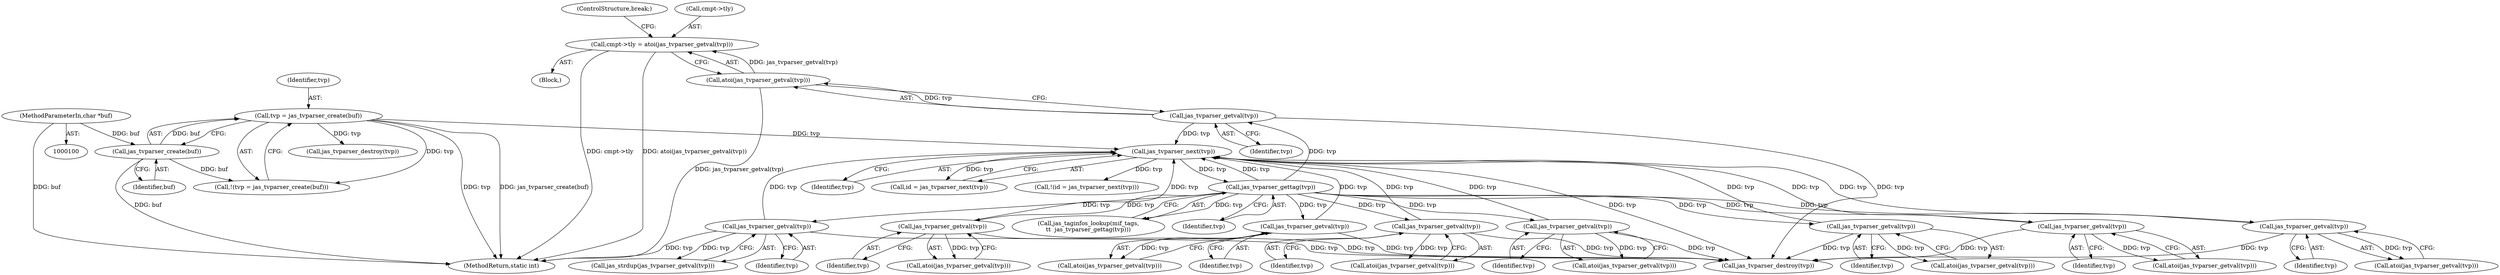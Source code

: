 digraph "0_jasper_df5d2867e8004e51e18b89865bc4aa69229227b3@pointer" {
"1000200" [label="(Call,cmpt->tly = atoi(jas_tvparser_getval(tvp)))"];
"1000204" [label="(Call,atoi(jas_tvparser_getval(tvp)))"];
"1000205" [label="(Call,jas_tvparser_getval(tvp))"];
"1000186" [label="(Call,jas_tvparser_gettag(tvp))"];
"1000178" [label="(Call,jas_tvparser_next(tvp))"];
"1000259" [label="(Call,jas_tvparser_getval(tvp))"];
"1000250" [label="(Call,jas_tvparser_getval(tvp))"];
"1000232" [label="(Call,jas_tvparser_getval(tvp))"];
"1000168" [label="(Call,tvp = jas_tvparser_create(buf))"];
"1000170" [label="(Call,jas_tvparser_create(buf))"];
"1000102" [label="(MethodParameterIn,char *buf)"];
"1000196" [label="(Call,jas_tvparser_getval(tvp))"];
"1000241" [label="(Call,jas_tvparser_getval(tvp))"];
"1000214" [label="(Call,jas_tvparser_getval(tvp))"];
"1000270" [label="(Call,jas_tvparser_getval(tvp))"];
"1000223" [label="(Call,jas_tvparser_getval(tvp))"];
"1000249" [label="(Call,atoi(jas_tvparser_getval(tvp)))"];
"1000189" [label="(Block,)"];
"1000206" [label="(Identifier,tvp)"];
"1000184" [label="(Call,jas_taginfos_lookup(mif_tags,\n\t\t  jas_tvparser_gettag(tvp)))"];
"1000277" [label="(Call,jas_tvparser_destroy(tvp))"];
"1000102" [label="(MethodParameterIn,char *buf)"];
"1000204" [label="(Call,atoi(jas_tvparser_getval(tvp)))"];
"1000170" [label="(Call,jas_tvparser_create(buf))"];
"1000179" [label="(Identifier,tvp)"];
"1000223" [label="(Call,jas_tvparser_getval(tvp))"];
"1000232" [label="(Call,jas_tvparser_getval(tvp))"];
"1000197" [label="(Identifier,tvp)"];
"1000242" [label="(Identifier,tvp)"];
"1000251" [label="(Identifier,tvp)"];
"1000167" [label="(Call,!(tvp = jas_tvparser_create(buf)))"];
"1000196" [label="(Call,jas_tvparser_getval(tvp))"];
"1000270" [label="(Call,jas_tvparser_getval(tvp))"];
"1000205" [label="(Call,jas_tvparser_getval(tvp))"];
"1000240" [label="(Call,atoi(jas_tvparser_getval(tvp)))"];
"1000311" [label="(Call,jas_tvparser_destroy(tvp))"];
"1000213" [label="(Call,atoi(jas_tvparser_getval(tvp)))"];
"1000207" [label="(ControlStructure,break;)"];
"1000178" [label="(Call,jas_tvparser_next(tvp))"];
"1000258" [label="(Call,atoi(jas_tvparser_getval(tvp)))"];
"1000260" [label="(Identifier,tvp)"];
"1000186" [label="(Call,jas_tvparser_gettag(tvp))"];
"1000176" [label="(Call,id = jas_tvparser_next(tvp))"];
"1000187" [label="(Identifier,tvp)"];
"1000168" [label="(Call,tvp = jas_tvparser_create(buf))"];
"1000241" [label="(Call,jas_tvparser_getval(tvp))"];
"1000200" [label="(Call,cmpt->tly = atoi(jas_tvparser_getval(tvp)))"];
"1000269" [label="(Call,jas_strdup(jas_tvparser_getval(tvp)))"];
"1000175" [label="(Call,!(id = jas_tvparser_next(tvp)))"];
"1000231" [label="(Call,atoi(jas_tvparser_getval(tvp)))"];
"1000259" [label="(Call,jas_tvparser_getval(tvp))"];
"1000222" [label="(Call,atoi(jas_tvparser_getval(tvp)))"];
"1000224" [label="(Identifier,tvp)"];
"1000195" [label="(Call,atoi(jas_tvparser_getval(tvp)))"];
"1000214" [label="(Call,jas_tvparser_getval(tvp))"];
"1000201" [label="(Call,cmpt->tly)"];
"1000271" [label="(Identifier,tvp)"];
"1000233" [label="(Identifier,tvp)"];
"1000316" [label="(MethodReturn,static int)"];
"1000250" [label="(Call,jas_tvparser_getval(tvp))"];
"1000171" [label="(Identifier,buf)"];
"1000169" [label="(Identifier,tvp)"];
"1000215" [label="(Identifier,tvp)"];
"1000200" -> "1000189"  [label="AST: "];
"1000200" -> "1000204"  [label="CFG: "];
"1000201" -> "1000200"  [label="AST: "];
"1000204" -> "1000200"  [label="AST: "];
"1000207" -> "1000200"  [label="CFG: "];
"1000200" -> "1000316"  [label="DDG: cmpt->tly"];
"1000200" -> "1000316"  [label="DDG: atoi(jas_tvparser_getval(tvp))"];
"1000204" -> "1000200"  [label="DDG: jas_tvparser_getval(tvp)"];
"1000204" -> "1000205"  [label="CFG: "];
"1000205" -> "1000204"  [label="AST: "];
"1000204" -> "1000316"  [label="DDG: jas_tvparser_getval(tvp)"];
"1000205" -> "1000204"  [label="DDG: tvp"];
"1000205" -> "1000206"  [label="CFG: "];
"1000206" -> "1000205"  [label="AST: "];
"1000205" -> "1000178"  [label="DDG: tvp"];
"1000186" -> "1000205"  [label="DDG: tvp"];
"1000205" -> "1000277"  [label="DDG: tvp"];
"1000186" -> "1000184"  [label="AST: "];
"1000186" -> "1000187"  [label="CFG: "];
"1000187" -> "1000186"  [label="AST: "];
"1000184" -> "1000186"  [label="CFG: "];
"1000186" -> "1000178"  [label="DDG: tvp"];
"1000186" -> "1000184"  [label="DDG: tvp"];
"1000178" -> "1000186"  [label="DDG: tvp"];
"1000186" -> "1000196"  [label="DDG: tvp"];
"1000186" -> "1000214"  [label="DDG: tvp"];
"1000186" -> "1000223"  [label="DDG: tvp"];
"1000186" -> "1000232"  [label="DDG: tvp"];
"1000186" -> "1000241"  [label="DDG: tvp"];
"1000186" -> "1000250"  [label="DDG: tvp"];
"1000186" -> "1000259"  [label="DDG: tvp"];
"1000186" -> "1000270"  [label="DDG: tvp"];
"1000178" -> "1000176"  [label="AST: "];
"1000178" -> "1000179"  [label="CFG: "];
"1000179" -> "1000178"  [label="AST: "];
"1000176" -> "1000178"  [label="CFG: "];
"1000178" -> "1000175"  [label="DDG: tvp"];
"1000178" -> "1000176"  [label="DDG: tvp"];
"1000259" -> "1000178"  [label="DDG: tvp"];
"1000250" -> "1000178"  [label="DDG: tvp"];
"1000232" -> "1000178"  [label="DDG: tvp"];
"1000168" -> "1000178"  [label="DDG: tvp"];
"1000196" -> "1000178"  [label="DDG: tvp"];
"1000241" -> "1000178"  [label="DDG: tvp"];
"1000214" -> "1000178"  [label="DDG: tvp"];
"1000270" -> "1000178"  [label="DDG: tvp"];
"1000223" -> "1000178"  [label="DDG: tvp"];
"1000178" -> "1000277"  [label="DDG: tvp"];
"1000259" -> "1000258"  [label="AST: "];
"1000259" -> "1000260"  [label="CFG: "];
"1000260" -> "1000259"  [label="AST: "];
"1000258" -> "1000259"  [label="CFG: "];
"1000259" -> "1000258"  [label="DDG: tvp"];
"1000259" -> "1000277"  [label="DDG: tvp"];
"1000250" -> "1000249"  [label="AST: "];
"1000250" -> "1000251"  [label="CFG: "];
"1000251" -> "1000250"  [label="AST: "];
"1000249" -> "1000250"  [label="CFG: "];
"1000250" -> "1000249"  [label="DDG: tvp"];
"1000250" -> "1000277"  [label="DDG: tvp"];
"1000232" -> "1000231"  [label="AST: "];
"1000232" -> "1000233"  [label="CFG: "];
"1000233" -> "1000232"  [label="AST: "];
"1000231" -> "1000232"  [label="CFG: "];
"1000232" -> "1000231"  [label="DDG: tvp"];
"1000232" -> "1000277"  [label="DDG: tvp"];
"1000168" -> "1000167"  [label="AST: "];
"1000168" -> "1000170"  [label="CFG: "];
"1000169" -> "1000168"  [label="AST: "];
"1000170" -> "1000168"  [label="AST: "];
"1000167" -> "1000168"  [label="CFG: "];
"1000168" -> "1000316"  [label="DDG: tvp"];
"1000168" -> "1000316"  [label="DDG: jas_tvparser_create(buf)"];
"1000168" -> "1000167"  [label="DDG: tvp"];
"1000170" -> "1000168"  [label="DDG: buf"];
"1000168" -> "1000311"  [label="DDG: tvp"];
"1000170" -> "1000171"  [label="CFG: "];
"1000171" -> "1000170"  [label="AST: "];
"1000170" -> "1000316"  [label="DDG: buf"];
"1000170" -> "1000167"  [label="DDG: buf"];
"1000102" -> "1000170"  [label="DDG: buf"];
"1000102" -> "1000100"  [label="AST: "];
"1000102" -> "1000316"  [label="DDG: buf"];
"1000196" -> "1000195"  [label="AST: "];
"1000196" -> "1000197"  [label="CFG: "];
"1000197" -> "1000196"  [label="AST: "];
"1000195" -> "1000196"  [label="CFG: "];
"1000196" -> "1000195"  [label="DDG: tvp"];
"1000196" -> "1000277"  [label="DDG: tvp"];
"1000241" -> "1000240"  [label="AST: "];
"1000241" -> "1000242"  [label="CFG: "];
"1000242" -> "1000241"  [label="AST: "];
"1000240" -> "1000241"  [label="CFG: "];
"1000241" -> "1000240"  [label="DDG: tvp"];
"1000241" -> "1000277"  [label="DDG: tvp"];
"1000214" -> "1000213"  [label="AST: "];
"1000214" -> "1000215"  [label="CFG: "];
"1000215" -> "1000214"  [label="AST: "];
"1000213" -> "1000214"  [label="CFG: "];
"1000214" -> "1000213"  [label="DDG: tvp"];
"1000214" -> "1000277"  [label="DDG: tvp"];
"1000270" -> "1000269"  [label="AST: "];
"1000270" -> "1000271"  [label="CFG: "];
"1000271" -> "1000270"  [label="AST: "];
"1000269" -> "1000270"  [label="CFG: "];
"1000270" -> "1000316"  [label="DDG: tvp"];
"1000270" -> "1000269"  [label="DDG: tvp"];
"1000270" -> "1000277"  [label="DDG: tvp"];
"1000223" -> "1000222"  [label="AST: "];
"1000223" -> "1000224"  [label="CFG: "];
"1000224" -> "1000223"  [label="AST: "];
"1000222" -> "1000223"  [label="CFG: "];
"1000223" -> "1000222"  [label="DDG: tvp"];
"1000223" -> "1000277"  [label="DDG: tvp"];
}

